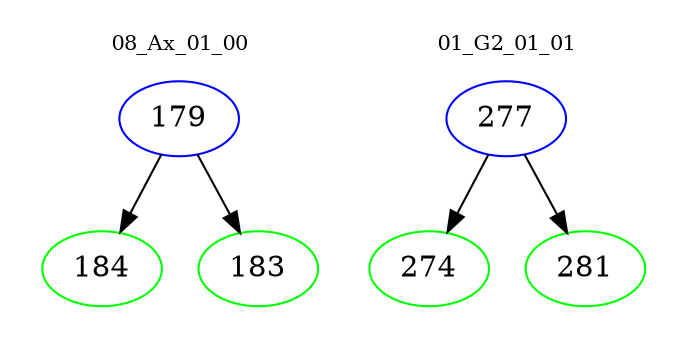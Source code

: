digraph{
subgraph cluster_0 {
color = white
label = "08_Ax_01_00";
fontsize=10;
T0_179 [label="179", color="blue"]
T0_179 -> T0_184 [color="black"]
T0_184 [label="184", color="green"]
T0_179 -> T0_183 [color="black"]
T0_183 [label="183", color="green"]
}
subgraph cluster_1 {
color = white
label = "01_G2_01_01";
fontsize=10;
T1_277 [label="277", color="blue"]
T1_277 -> T1_274 [color="black"]
T1_274 [label="274", color="green"]
T1_277 -> T1_281 [color="black"]
T1_281 [label="281", color="green"]
}
}
